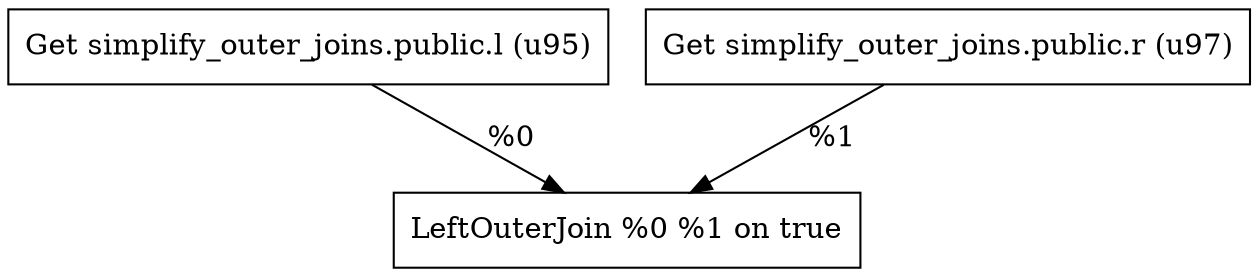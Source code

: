 digraph G {
    node0 [shape = record, label=" Get simplify_outer_joins.public.l (u95)\l"]
    node1 [shape = record, label=" Get simplify_outer_joins.public.r (u97)\l"]
    node2 [shape = record, label=" LeftOuterJoin %0 %1 on true\l"]
    node0 -> node2 [label = "%0\l"]
    node1 -> node2 [label = "%1\l"]
}
